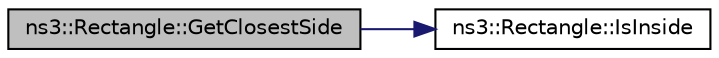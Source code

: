 digraph "ns3::Rectangle::GetClosestSide"
{
 // LATEX_PDF_SIZE
  edge [fontname="Helvetica",fontsize="10",labelfontname="Helvetica",labelfontsize="10"];
  node [fontname="Helvetica",fontsize="10",shape=record];
  rankdir="LR";
  Node1 [label="ns3::Rectangle::GetClosestSide",height=0.2,width=0.4,color="black", fillcolor="grey75", style="filled", fontcolor="black",tooltip=" "];
  Node1 -> Node2 [color="midnightblue",fontsize="10",style="solid",fontname="Helvetica"];
  Node2 [label="ns3::Rectangle::IsInside",height=0.2,width=0.4,color="black", fillcolor="white", style="filled",URL="$classns3_1_1_rectangle.html#a31a80d199bb0a07ac7a3a31130ef85b4",tooltip=" "];
}
